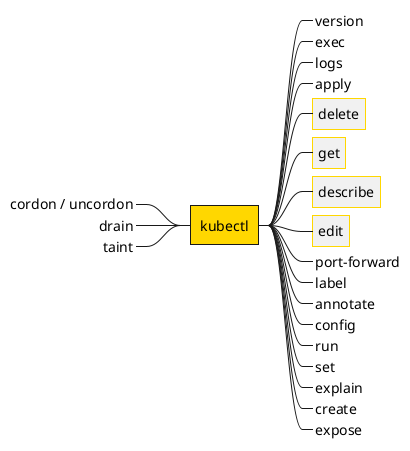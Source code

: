 @startmindmap kubectl
<style>

node {
'    Padding 10
    Margin 4
'    HorizontalAlignment center
'    LineColor blue
    LineThickness 1.0
'    BackgroundColor gold
    RoundCorner 0
'    MaximumWidth 10.0
'    MinimumWidth 100
    Shadowing 0.0
}

rootNode {
    Margin 12
'    LineStyle 8.0;3.0
'    LineColor red
    HorizontalAlignment center
'    BackgroundColor white
    BackgroundColor gold
    LineThickness 1.0
'    RoundCorner 0
'    Shadowing 0.0
}

leafNode {
    LineColor gold
    RoundCorner 0
    Padding 6
    Margin 4
'    MinimumWidth 100
}

arrow {
'    LineStyle 4
'    LineThickness 0.5
'    LineColor green
}
</style>
+ kubectl
++_ version
++_ exec
++_ logs
++_ apply
++ delete
++ get
++ describe
++ edit

--_ cordon / uncordon
--_ drain
--_ taint

++_ port-forward
++_ label
++_ annotate
++_ config

++_ run
++_ set
++_ explain
++_ create
++_ expose
@endmindmap
